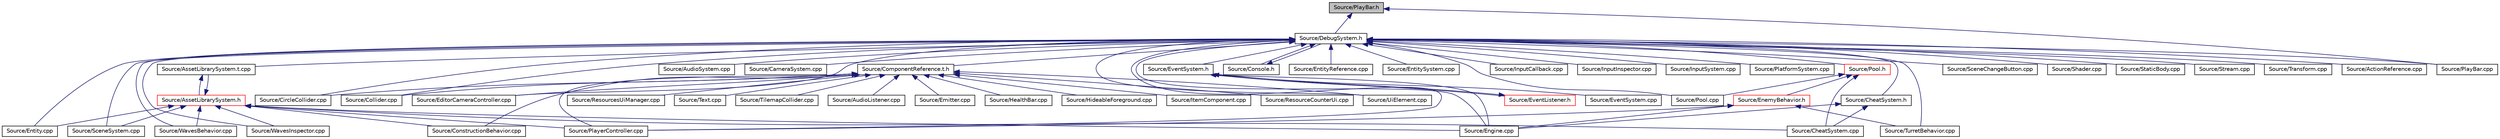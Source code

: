 digraph "Source/PlayBar.h"
{
 // LATEX_PDF_SIZE
  edge [fontname="Helvetica",fontsize="10",labelfontname="Helvetica",labelfontsize="10"];
  node [fontname="Helvetica",fontsize="10",shape=record];
  Node1 [label="Source/PlayBar.h",height=0.2,width=0.4,color="black", fillcolor="grey75", style="filled", fontcolor="black",tooltip="UI Bar that handles playing, pausing, and autosaves of the scene."];
  Node1 -> Node2 [dir="back",color="midnightblue",fontsize="10",style="solid",fontname="Helvetica"];
  Node2 [label="Source/DebugSystem.h",height=0.2,width=0.4,color="black", fillcolor="white", style="filled",URL="$DebugSystem_8h_source.html",tooltip=" "];
  Node2 -> Node3 [dir="back",color="midnightblue",fontsize="10",style="solid",fontname="Helvetica"];
  Node3 [label="Source/ActionReference.cpp",height=0.2,width=0.4,color="black", fillcolor="white", style="filled",URL="$ActionReference_8cpp.html",tooltip="a reference to an input Action"];
  Node2 -> Node4 [dir="back",color="midnightblue",fontsize="10",style="solid",fontname="Helvetica"];
  Node4 [label="Source/AssetLibrarySystem.t.cpp",height=0.2,width=0.4,color="black", fillcolor="white", style="filled",URL="$AssetLibrarySystem_8t_8cpp.html",tooltip="AssetLibrarySystem."];
  Node4 -> Node5 [dir="back",color="midnightblue",fontsize="10",style="solid",fontname="Helvetica"];
  Node5 [label="Source/AssetLibrarySystem.h",height=0.2,width=0.4,color="red", fillcolor="white", style="filled",URL="$AssetLibrarySystem_8h.html",tooltip="Asset System."];
  Node5 -> Node4 [dir="back",color="midnightblue",fontsize="10",style="solid",fontname="Helvetica"];
  Node5 -> Node26 [dir="back",color="midnightblue",fontsize="10",style="solid",fontname="Helvetica"];
  Node26 [label="Source/CheatSystem.cpp",height=0.2,width=0.4,color="black", fillcolor="white", style="filled",URL="$CheatSystem_8cpp.html",tooltip="CheatSystem Class definition."];
  Node5 -> Node18 [dir="back",color="midnightblue",fontsize="10",style="solid",fontname="Helvetica"];
  Node18 [label="Source/ConstructionBehavior.cpp",height=0.2,width=0.4,color="black", fillcolor="white", style="filled",URL="$ConstructionBehavior_8cpp.html",tooltip="handles the construction of towers and modification of terrain"];
  Node5 -> Node11 [dir="back",color="midnightblue",fontsize="10",style="solid",fontname="Helvetica"];
  Node11 [label="Source/Engine.cpp",height=0.2,width=0.4,color="black", fillcolor="white", style="filled",URL="$Engine_8cpp.html",tooltip="Engine class."];
  Node5 -> Node55 [dir="back",color="midnightblue",fontsize="10",style="solid",fontname="Helvetica"];
  Node55 [label="Source/Entity.cpp",height=0.2,width=0.4,color="black", fillcolor="white", style="filled",URL="$Entity_8cpp.html",tooltip="Function definitions for the Entity class."];
  Node5 -> Node13 [dir="back",color="midnightblue",fontsize="10",style="solid",fontname="Helvetica"];
  Node13 [label="Source/PlayerController.cpp",height=0.2,width=0.4,color="black", fillcolor="white", style="filled",URL="$PlayerController_8cpp.html",tooltip="PlayerController Behaviour Class."];
  Node5 -> Node72 [dir="back",color="midnightblue",fontsize="10",style="solid",fontname="Helvetica"];
  Node72 [label="Source/SceneSystem.cpp",height=0.2,width=0.4,color="black", fillcolor="white", style="filled",URL="$SceneSystem_8cpp.html",tooltip="handles the process of resetting and changing scenes"];
  Node5 -> Node14 [dir="back",color="midnightblue",fontsize="10",style="solid",fontname="Helvetica"];
  Node14 [label="Source/WavesBehavior.cpp",height=0.2,width=0.4,color="black", fillcolor="white", style="filled",URL="$WavesBehavior_8cpp.html",tooltip="Definitions for wave and spawning behavior."];
  Node5 -> Node15 [dir="back",color="midnightblue",fontsize="10",style="solid",fontname="Helvetica"];
  Node15 [label="Source/WavesInspector.cpp",height=0.2,width=0.4,color="black", fillcolor="white", style="filled",URL="$WavesInspector_8cpp.html",tooltip="Definitions for wave and spawning editing in game."];
  Node2 -> Node76 [dir="back",color="midnightblue",fontsize="10",style="solid",fontname="Helvetica"];
  Node76 [label="Source/AudioSystem.cpp",height=0.2,width=0.4,color="black", fillcolor="white", style="filled",URL="$AudioSystem_8cpp.html",tooltip="System that implements FMOD and allows the loading and playing of audio."];
  Node2 -> Node77 [dir="back",color="midnightblue",fontsize="10",style="solid",fontname="Helvetica"];
  Node77 [label="Source/CameraSystem.cpp",height=0.2,width=0.4,color="black", fillcolor="white", style="filled",URL="$CameraSystem_8cpp.html",tooltip="System that handles the camera and coordinate systems / spaces."];
  Node2 -> Node78 [dir="back",color="midnightblue",fontsize="10",style="solid",fontname="Helvetica"];
  Node78 [label="Source/CheatSystem.h",height=0.2,width=0.4,color="black", fillcolor="white", style="filled",URL="$CheatSystem_8h.html",tooltip="CheatSystem Class Declaration."];
  Node78 -> Node26 [dir="back",color="midnightblue",fontsize="10",style="solid",fontname="Helvetica"];
  Node78 -> Node11 [dir="back",color="midnightblue",fontsize="10",style="solid",fontname="Helvetica"];
  Node2 -> Node79 [dir="back",color="midnightblue",fontsize="10",style="solid",fontname="Helvetica"];
  Node79 [label="Source/CircleCollider.cpp",height=0.2,width=0.4,color="black", fillcolor="white", style="filled",URL="$CircleCollider_8cpp.html",tooltip="Circle-shaped collider."];
  Node2 -> Node57 [dir="back",color="midnightblue",fontsize="10",style="solid",fontname="Helvetica"];
  Node57 [label="Source/Collider.cpp",height=0.2,width=0.4,color="black", fillcolor="white", style="filled",URL="$Collider_8cpp.html",tooltip="Base component for detecting collisions."];
  Node2 -> Node80 [dir="back",color="midnightblue",fontsize="10",style="solid",fontname="Helvetica"];
  Node80 [label="Source/ComponentReference.t.h",height=0.2,width=0.4,color="black", fillcolor="white", style="filled",URL="$ComponentReference_8t_8h.html",tooltip="a reference to a component in the scene"];
  Node80 -> Node81 [dir="back",color="midnightblue",fontsize="10",style="solid",fontname="Helvetica"];
  Node81 [label="Source/AudioListener.cpp",height=0.2,width=0.4,color="black", fillcolor="white", style="filled",URL="$AudioListener_8cpp.html",tooltip="Component that picks up spatial audio."];
  Node80 -> Node79 [dir="back",color="midnightblue",fontsize="10",style="solid",fontname="Helvetica"];
  Node80 -> Node57 [dir="back",color="midnightblue",fontsize="10",style="solid",fontname="Helvetica"];
  Node80 -> Node18 [dir="back",color="midnightblue",fontsize="10",style="solid",fontname="Helvetica"];
  Node80 -> Node60 [dir="back",color="midnightblue",fontsize="10",style="solid",fontname="Helvetica"];
  Node60 [label="Source/EditorCameraController.cpp",height=0.2,width=0.4,color="black", fillcolor="white", style="filled",URL="$EditorCameraController_8cpp.html",tooltip="controls the camera while in the editor"];
  Node80 -> Node82 [dir="back",color="midnightblue",fontsize="10",style="solid",fontname="Helvetica"];
  Node82 [label="Source/Emitter.cpp",height=0.2,width=0.4,color="black", fillcolor="white", style="filled",URL="$Emitter_8cpp.html",tooltip="Controls timing of particle emissions, and their init data."];
  Node80 -> Node50 [dir="back",color="midnightblue",fontsize="10",style="solid",fontname="Helvetica"];
  Node50 [label="Source/HealthBar.cpp",height=0.2,width=0.4,color="black", fillcolor="white", style="filled",URL="$HealthBar_8cpp.html",tooltip="health bar UI that displays offset from an Entity with a Health component"];
  Node80 -> Node35 [dir="back",color="midnightblue",fontsize="10",style="solid",fontname="Helvetica"];
  Node35 [label="Source/HideableForeground.cpp",height=0.2,width=0.4,color="black", fillcolor="white", style="filled",URL="$HideableForeground_8cpp.html",tooltip="Component that hides an attached Sprite when it overlaps something."];
  Node80 -> Node38 [dir="back",color="midnightblue",fontsize="10",style="solid",fontname="Helvetica"];
  Node38 [label="Source/ItemComponent.cpp",height=0.2,width=0.4,color="black", fillcolor="white", style="filled",URL="$ItemComponent_8cpp.html",tooltip="Item in the world that can be picked up."];
  Node80 -> Node13 [dir="back",color="midnightblue",fontsize="10",style="solid",fontname="Helvetica"];
  Node80 -> Node45 [dir="back",color="midnightblue",fontsize="10",style="solid",fontname="Helvetica"];
  Node45 [label="Source/ResourceCounterUi.cpp",height=0.2,width=0.4,color="black", fillcolor="white", style="filled",URL="$ResourceCounterUi_8cpp.html",tooltip="Ui Component that displays a resource sprite and a count."];
  Node80 -> Node30 [dir="back",color="midnightblue",fontsize="10",style="solid",fontname="Helvetica"];
  Node30 [label="Source/ResourcesUiManager.cpp",height=0.2,width=0.4,color="black", fillcolor="white", style="filled",URL="$ResourcesUiManager_8cpp.html",tooltip="Component that manages the UI for displaying what resources a player currently has."];
  Node80 -> Node83 [dir="back",color="midnightblue",fontsize="10",style="solid",fontname="Helvetica"];
  Node83 [label="Source/Text.cpp",height=0.2,width=0.4,color="black", fillcolor="white", style="filled",URL="$Text_8cpp.html",tooltip="Component that makes use of Tilemap to draw text."];
  Node80 -> Node84 [dir="back",color="midnightblue",fontsize="10",style="solid",fontname="Helvetica"];
  Node84 [label="Source/TilemapCollider.cpp",height=0.2,width=0.4,color="black", fillcolor="white", style="filled",URL="$TilemapCollider_8cpp.html",tooltip="tilemap collider"];
  Node80 -> Node71 [dir="back",color="midnightblue",fontsize="10",style="solid",fontname="Helvetica"];
  Node71 [label="Source/UiElement.cpp",height=0.2,width=0.4,color="black", fillcolor="white", style="filled",URL="$UiElement_8cpp.html",tooltip="Ui element component."];
  Node2 -> Node85 [dir="back",color="midnightblue",fontsize="10",style="solid",fontname="Helvetica"];
  Node85 [label="Source/Console.h",height=0.2,width=0.4,color="black", fillcolor="white", style="filled",URL="$Console_8h_source.html",tooltip=" "];
  Node85 -> Node2 [dir="back",color="midnightblue",fontsize="10",style="solid",fontname="Helvetica"];
  Node2 -> Node60 [dir="back",color="midnightblue",fontsize="10",style="solid",fontname="Helvetica"];
  Node2 -> Node11 [dir="back",color="midnightblue",fontsize="10",style="solid",fontname="Helvetica"];
  Node2 -> Node55 [dir="back",color="midnightblue",fontsize="10",style="solid",fontname="Helvetica"];
  Node2 -> Node86 [dir="back",color="midnightblue",fontsize="10",style="solid",fontname="Helvetica"];
  Node86 [label="Source/EntityReference.cpp",height=0.2,width=0.4,color="black", fillcolor="white", style="filled",URL="$EntityReference_8cpp.html",tooltip="a reference to an Entity in the scene"];
  Node2 -> Node87 [dir="back",color="midnightblue",fontsize="10",style="solid",fontname="Helvetica"];
  Node87 [label="Source/EntitySystem.cpp",height=0.2,width=0.4,color="black", fillcolor="white", style="filled",URL="$EntitySystem_8cpp.html",tooltip="System that manages the storing and handling of Entities."];
  Node2 -> Node88 [dir="back",color="midnightblue",fontsize="10",style="solid",fontname="Helvetica"];
  Node88 [label="Source/EventSystem.h",height=0.2,width=0.4,color="black", fillcolor="white", style="filled",URL="$EventSystem_8h.html",tooltip="System that handles Events and EventListeners."];
  Node88 -> Node11 [dir="back",color="midnightblue",fontsize="10",style="solid",fontname="Helvetica"];
  Node88 -> Node89 [dir="back",color="midnightblue",fontsize="10",style="solid",fontname="Helvetica"];
  Node89 [label="Source/EventListener.h",height=0.2,width=0.4,color="red", fillcolor="white", style="filled",URL="$EventListener_8h.html",tooltip="class that listens for specific events from the EventSystem"];
  Node89 -> Node88 [dir="back",color="midnightblue",fontsize="10",style="solid",fontname="Helvetica"];
  Node88 -> Node91 [dir="back",color="midnightblue",fontsize="10",style="solid",fontname="Helvetica"];
  Node91 [label="Source/EventSystem.cpp",height=0.2,width=0.4,color="black", fillcolor="white", style="filled",URL="$EventSystem_8cpp.html",tooltip="System that handles Events and EventListeners."];
  Node2 -> Node92 [dir="back",color="midnightblue",fontsize="10",style="solid",fontname="Helvetica"];
  Node92 [label="Source/InputCallback.cpp",height=0.2,width=0.4,color="black", fillcolor="white", style="filled",URL="$InputCallback_8cpp.html",tooltip="Input system manual callback and key display, since glfw and imgui hate each other."];
  Node2 -> Node93 [dir="back",color="midnightblue",fontsize="10",style="solid",fontname="Helvetica"];
  Node93 [label="Source/InputInspector.cpp",height=0.2,width=0.4,color="black", fillcolor="white", style="filled",URL="$InputInspector_8cpp.html",tooltip="Input system addition, holds Action and Debug info."];
  Node2 -> Node94 [dir="back",color="midnightblue",fontsize="10",style="solid",fontname="Helvetica"];
  Node94 [label="Source/InputSystem.cpp",height=0.2,width=0.4,color="black", fillcolor="white", style="filled",URL="$InputSystem_8cpp.html",tooltip="Input system, m_Handles key and mouse inputs."];
  Node2 -> Node95 [dir="back",color="midnightblue",fontsize="10",style="solid",fontname="Helvetica"];
  Node95 [label="Source/PlatformSystem.cpp",height=0.2,width=0.4,color="black", fillcolor="white", style="filled",URL="$PlatformSystem_8cpp.html",tooltip="Patform System class: initializes window and graphics (GLFW and GLEW), shuts them down on exit."];
  Node2 -> Node74 [dir="back",color="midnightblue",fontsize="10",style="solid",fontname="Helvetica"];
  Node74 [label="Source/PlayBar.cpp",height=0.2,width=0.4,color="black", fillcolor="white", style="filled",URL="$PlayBar_8cpp.html",tooltip="UI Bar that handles playing, pausing, and autosaves of the scene."];
  Node2 -> Node13 [dir="back",color="midnightblue",fontsize="10",style="solid",fontname="Helvetica"];
  Node2 -> Node96 [dir="back",color="midnightblue",fontsize="10",style="solid",fontname="Helvetica"];
  Node96 [label="Source/Pool.cpp",height=0.2,width=0.4,color="black", fillcolor="white", style="filled",URL="$Pool_8cpp.html",tooltip=" "];
  Node2 -> Node97 [dir="back",color="midnightblue",fontsize="10",style="solid",fontname="Helvetica"];
  Node97 [label="Source/Pool.h",height=0.2,width=0.4,color="red", fillcolor="white", style="filled",URL="$Pool_8h.html",tooltip="Used for Pools like Time or Health."];
  Node97 -> Node26 [dir="back",color="midnightblue",fontsize="10",style="solid",fontname="Helvetica"];
  Node97 -> Node19 [dir="back",color="midnightblue",fontsize="10",style="solid",fontname="Helvetica"];
  Node19 [label="Source/EnemyBehavior.h",height=0.2,width=0.4,color="red", fillcolor="white", style="filled",URL="$EnemyBehavior_8h_source.html",tooltip=" "];
  Node19 -> Node11 [dir="back",color="midnightblue",fontsize="10",style="solid",fontname="Helvetica"];
  Node19 -> Node13 [dir="back",color="midnightblue",fontsize="10",style="solid",fontname="Helvetica"];
  Node19 -> Node20 [dir="back",color="midnightblue",fontsize="10",style="solid",fontname="Helvetica"];
  Node20 [label="Source/TurretBehavior.cpp",height=0.2,width=0.4,color="black", fillcolor="white", style="filled",URL="$TurretBehavior_8cpp.html",tooltip="Behavior Compenent for Basic Turret"];
  Node97 -> Node96 [dir="back",color="midnightblue",fontsize="10",style="solid",fontname="Helvetica"];
  Node2 -> Node75 [dir="back",color="midnightblue",fontsize="10",style="solid",fontname="Helvetica"];
  Node75 [label="Source/SceneChangeButton.cpp",height=0.2,width=0.4,color="black", fillcolor="white", style="filled",URL="$SceneChangeButton_8cpp.html",tooltip="Component that changes the scene when clicked."];
  Node2 -> Node72 [dir="back",color="midnightblue",fontsize="10",style="solid",fontname="Helvetica"];
  Node2 -> Node100 [dir="back",color="midnightblue",fontsize="10",style="solid",fontname="Helvetica"];
  Node100 [label="Source/Shader.cpp",height=0.2,width=0.4,color="black", fillcolor="white", style="filled",URL="$Shader_8cpp.html",tooltip="Shader class implementation."];
  Node2 -> Node101 [dir="back",color="midnightblue",fontsize="10",style="solid",fontname="Helvetica"];
  Node101 [label="Source/StaticBody.cpp",height=0.2,width=0.4,color="black", fillcolor="white", style="filled",URL="$StaticBody_8cpp.html",tooltip="pysics body which can be collided with and does not move"];
  Node2 -> Node102 [dir="back",color="midnightblue",fontsize="10",style="solid",fontname="Helvetica"];
  Node102 [label="Source/Stream.cpp",height=0.2,width=0.4,color="black", fillcolor="white", style="filled",URL="$Stream_8cpp.html",tooltip="JSON File reading/writing."];
  Node2 -> Node103 [dir="back",color="midnightblue",fontsize="10",style="solid",fontname="Helvetica"];
  Node103 [label="Source/Transform.cpp",height=0.2,width=0.4,color="black", fillcolor="white", style="filled",URL="$Transform_8cpp.html",tooltip="Function definitions for the Transform class."];
  Node2 -> Node20 [dir="back",color="midnightblue",fontsize="10",style="solid",fontname="Helvetica"];
  Node2 -> Node71 [dir="back",color="midnightblue",fontsize="10",style="solid",fontname="Helvetica"];
  Node2 -> Node14 [dir="back",color="midnightblue",fontsize="10",style="solid",fontname="Helvetica"];
  Node2 -> Node15 [dir="back",color="midnightblue",fontsize="10",style="solid",fontname="Helvetica"];
  Node1 -> Node74 [dir="back",color="midnightblue",fontsize="10",style="solid",fontname="Helvetica"];
}

